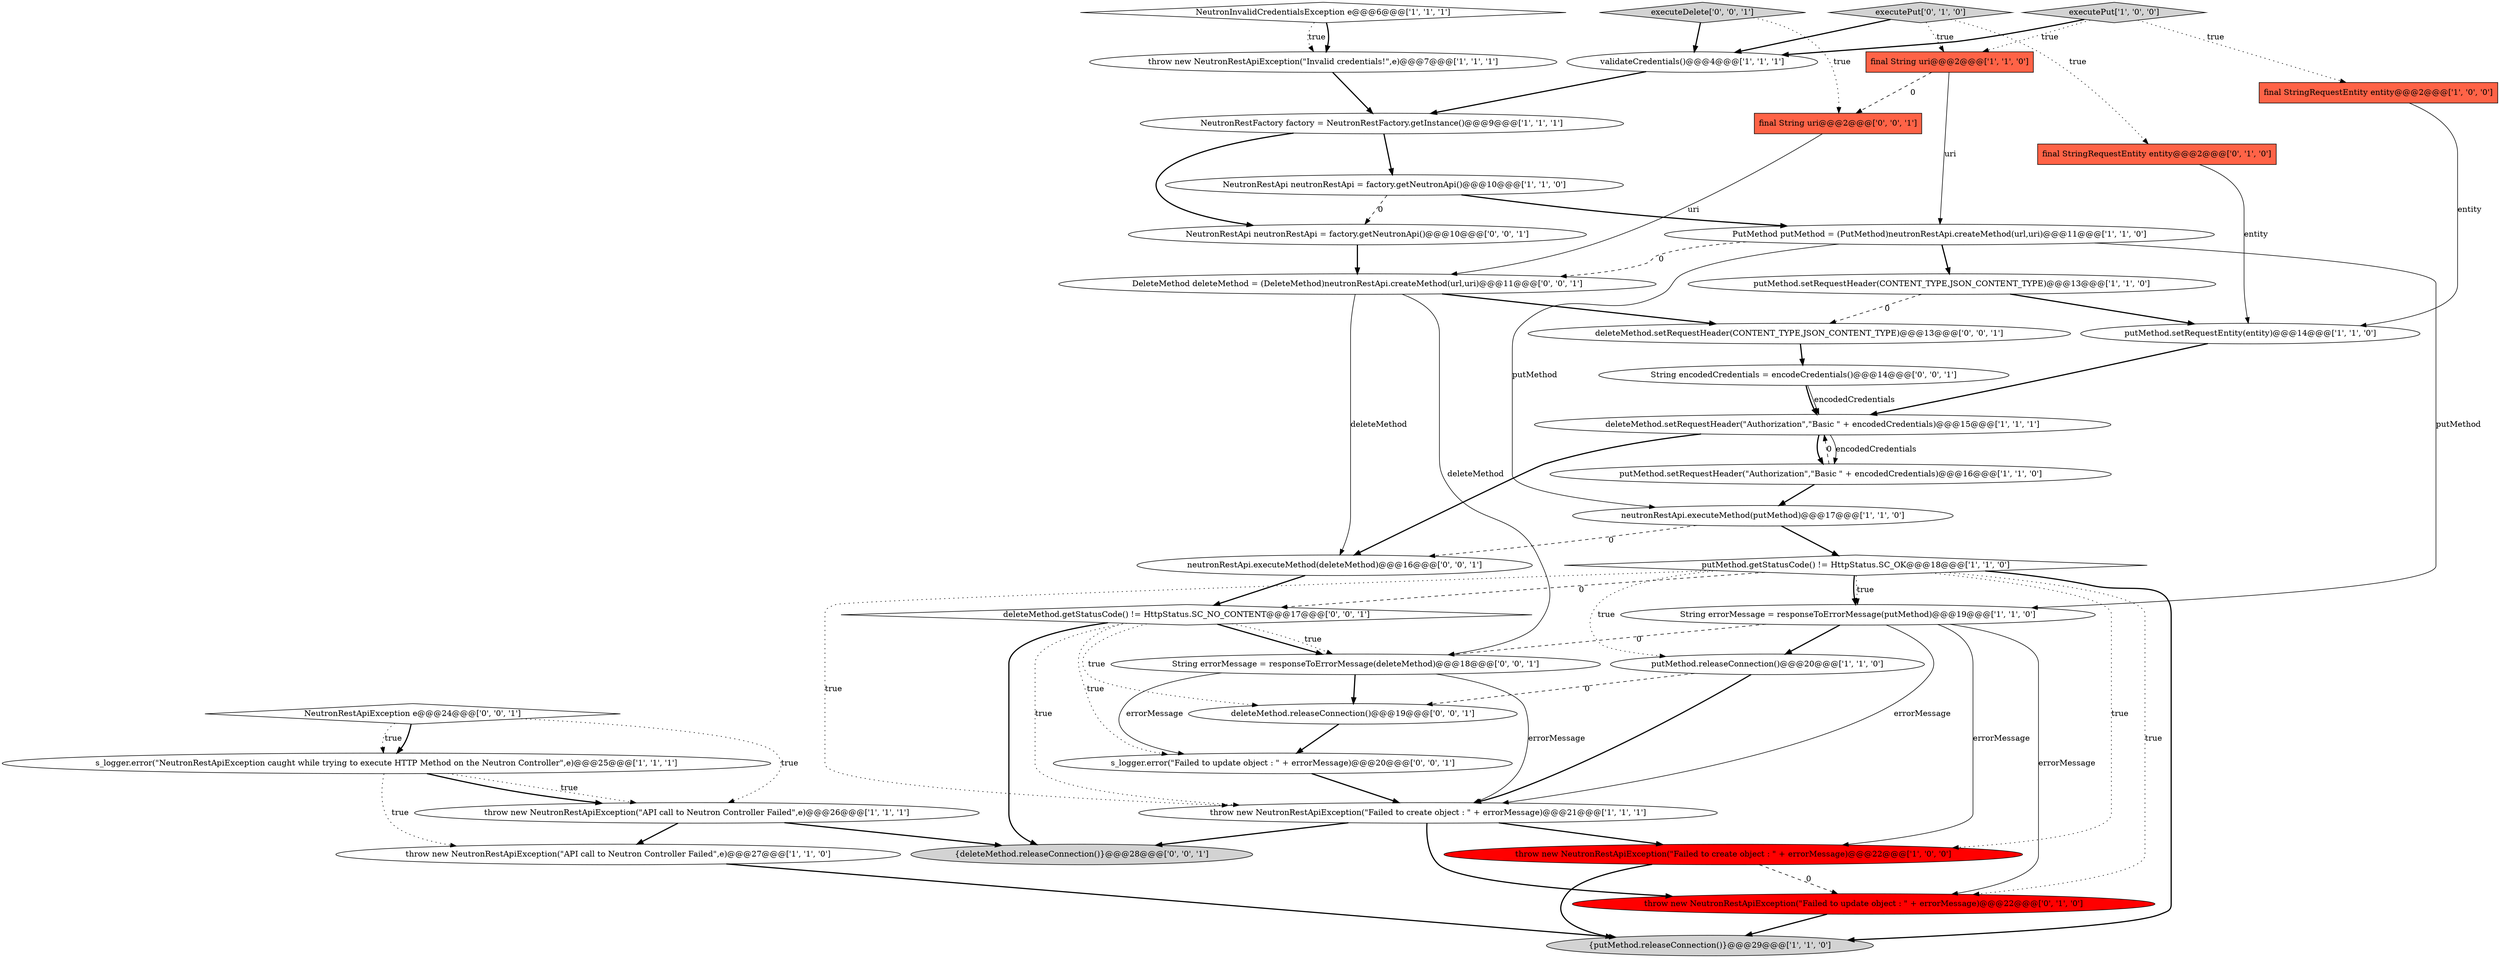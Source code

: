 digraph {
0 [style = filled, label = "throw new NeutronRestApiException(\"API call to Neutron Controller Failed\",e)@@@27@@@['1', '1', '0']", fillcolor = white, shape = ellipse image = "AAA0AAABBB1BBB"];
22 [style = filled, label = "throw new NeutronRestApiException(\"Failed to create object : \" + errorMessage)@@@21@@@['1', '1', '1']", fillcolor = white, shape = ellipse image = "AAA0AAABBB1BBB"];
32 [style = filled, label = "DeleteMethod deleteMethod = (DeleteMethod)neutronRestApi.createMethod(url,uri)@@@11@@@['0', '0', '1']", fillcolor = white, shape = ellipse image = "AAA0AAABBB3BBB"];
6 [style = filled, label = "putMethod.setRequestEntity(entity)@@@14@@@['1', '1', '0']", fillcolor = white, shape = ellipse image = "AAA0AAABBB1BBB"];
38 [style = filled, label = "executeDelete['0', '0', '1']", fillcolor = lightgray, shape = diamond image = "AAA0AAABBB3BBB"];
14 [style = filled, label = "{putMethod.releaseConnection()}@@@29@@@['1', '1', '0']", fillcolor = lightgray, shape = ellipse image = "AAA0AAABBB1BBB"];
36 [style = filled, label = "final String uri@@@2@@@['0', '0', '1']", fillcolor = tomato, shape = box image = "AAA0AAABBB3BBB"];
10 [style = filled, label = "final String uri@@@2@@@['1', '1', '0']", fillcolor = tomato, shape = box image = "AAA0AAABBB1BBB"];
2 [style = filled, label = "validateCredentials()@@@4@@@['1', '1', '1']", fillcolor = white, shape = ellipse image = "AAA0AAABBB1BBB"];
33 [style = filled, label = "NeutronRestApi neutronRestApi = factory.getNeutronApi()@@@10@@@['0', '0', '1']", fillcolor = white, shape = ellipse image = "AAA0AAABBB3BBB"];
20 [style = filled, label = "throw new NeutronRestApiException(\"API call to Neutron Controller Failed\",e)@@@26@@@['1', '1', '1']", fillcolor = white, shape = ellipse image = "AAA0AAABBB1BBB"];
24 [style = filled, label = "throw new NeutronRestApiException(\"Failed to update object : \" + errorMessage)@@@22@@@['0', '1', '0']", fillcolor = red, shape = ellipse image = "AAA1AAABBB2BBB"];
8 [style = filled, label = "NeutronRestFactory factory = NeutronRestFactory.getInstance()@@@9@@@['1', '1', '1']", fillcolor = white, shape = ellipse image = "AAA0AAABBB1BBB"];
34 [style = filled, label = "String encodedCredentials = encodeCredentials()@@@14@@@['0', '0', '1']", fillcolor = white, shape = ellipse image = "AAA0AAABBB3BBB"];
1 [style = filled, label = "final StringRequestEntity entity@@@2@@@['1', '0', '0']", fillcolor = tomato, shape = box image = "AAA0AAABBB1BBB"];
28 [style = filled, label = "neutronRestApi.executeMethod(deleteMethod)@@@16@@@['0', '0', '1']", fillcolor = white, shape = ellipse image = "AAA0AAABBB3BBB"];
35 [style = filled, label = "NeutronRestApiException e@@@24@@@['0', '0', '1']", fillcolor = white, shape = diamond image = "AAA0AAABBB3BBB"];
7 [style = filled, label = "executePut['1', '0', '0']", fillcolor = lightgray, shape = diamond image = "AAA0AAABBB1BBB"];
12 [style = filled, label = "PutMethod putMethod = (PutMethod)neutronRestApi.createMethod(url,uri)@@@11@@@['1', '1', '0']", fillcolor = white, shape = ellipse image = "AAA0AAABBB1BBB"];
37 [style = filled, label = "deleteMethod.releaseConnection()@@@19@@@['0', '0', '1']", fillcolor = white, shape = ellipse image = "AAA0AAABBB3BBB"];
29 [style = filled, label = "deleteMethod.getStatusCode() != HttpStatus.SC_NO_CONTENT@@@17@@@['0', '0', '1']", fillcolor = white, shape = diamond image = "AAA0AAABBB3BBB"];
17 [style = filled, label = "neutronRestApi.executeMethod(putMethod)@@@17@@@['1', '1', '0']", fillcolor = white, shape = ellipse image = "AAA0AAABBB1BBB"];
4 [style = filled, label = "s_logger.error(\"NeutronRestApiException caught while trying to execute HTTP Method on the Neutron Controller\",e)@@@25@@@['1', '1', '1']", fillcolor = white, shape = ellipse image = "AAA0AAABBB1BBB"];
25 [style = filled, label = "executePut['0', '1', '0']", fillcolor = lightgray, shape = diamond image = "AAA0AAABBB2BBB"];
27 [style = filled, label = "s_logger.error(\"Failed to update object : \" + errorMessage)@@@20@@@['0', '0', '1']", fillcolor = white, shape = ellipse image = "AAA0AAABBB3BBB"];
26 [style = filled, label = "{deleteMethod.releaseConnection()}@@@28@@@['0', '0', '1']", fillcolor = lightgray, shape = ellipse image = "AAA0AAABBB3BBB"];
16 [style = filled, label = "deleteMethod.setRequestHeader(\"Authorization\",\"Basic \" + encodedCredentials)@@@15@@@['1', '1', '1']", fillcolor = white, shape = ellipse image = "AAA0AAABBB1BBB"];
5 [style = filled, label = "NeutronInvalidCredentialsException e@@@6@@@['1', '1', '1']", fillcolor = white, shape = diamond image = "AAA0AAABBB1BBB"];
9 [style = filled, label = "throw new NeutronRestApiException(\"Invalid credentials!\",e)@@@7@@@['1', '1', '1']", fillcolor = white, shape = ellipse image = "AAA0AAABBB1BBB"];
23 [style = filled, label = "final StringRequestEntity entity@@@2@@@['0', '1', '0']", fillcolor = tomato, shape = box image = "AAA0AAABBB2BBB"];
31 [style = filled, label = "String errorMessage = responseToErrorMessage(deleteMethod)@@@18@@@['0', '0', '1']", fillcolor = white, shape = ellipse image = "AAA0AAABBB3BBB"];
18 [style = filled, label = "NeutronRestApi neutronRestApi = factory.getNeutronApi()@@@10@@@['1', '1', '0']", fillcolor = white, shape = ellipse image = "AAA0AAABBB1BBB"];
19 [style = filled, label = "putMethod.releaseConnection()@@@20@@@['1', '1', '0']", fillcolor = white, shape = ellipse image = "AAA0AAABBB1BBB"];
11 [style = filled, label = "putMethod.setRequestHeader(\"Authorization\",\"Basic \" + encodedCredentials)@@@16@@@['1', '1', '0']", fillcolor = white, shape = ellipse image = "AAA0AAABBB1BBB"];
15 [style = filled, label = "throw new NeutronRestApiException(\"Failed to create object : \" + errorMessage)@@@22@@@['1', '0', '0']", fillcolor = red, shape = ellipse image = "AAA1AAABBB1BBB"];
21 [style = filled, label = "putMethod.getStatusCode() != HttpStatus.SC_OK@@@18@@@['1', '1', '0']", fillcolor = white, shape = diamond image = "AAA0AAABBB1BBB"];
3 [style = filled, label = "putMethod.setRequestHeader(CONTENT_TYPE,JSON_CONTENT_TYPE)@@@13@@@['1', '1', '0']", fillcolor = white, shape = ellipse image = "AAA0AAABBB1BBB"];
30 [style = filled, label = "deleteMethod.setRequestHeader(CONTENT_TYPE,JSON_CONTENT_TYPE)@@@13@@@['0', '0', '1']", fillcolor = white, shape = ellipse image = "AAA0AAABBB3BBB"];
13 [style = filled, label = "String errorMessage = responseToErrorMessage(putMethod)@@@19@@@['1', '1', '0']", fillcolor = white, shape = ellipse image = "AAA0AAABBB1BBB"];
16->11 [style = solid, label="encodedCredentials"];
35->20 [style = dotted, label="true"];
28->29 [style = bold, label=""];
8->33 [style = bold, label=""];
32->28 [style = solid, label="deleteMethod"];
31->37 [style = bold, label=""];
22->26 [style = bold, label=""];
3->30 [style = dashed, label="0"];
22->15 [style = bold, label=""];
34->16 [style = solid, label="encodedCredentials"];
16->11 [style = bold, label=""];
7->10 [style = dotted, label="true"];
5->9 [style = bold, label=""];
15->14 [style = bold, label=""];
37->27 [style = bold, label=""];
21->15 [style = dotted, label="true"];
10->36 [style = dashed, label="0"];
11->16 [style = dashed, label="0"];
20->26 [style = bold, label=""];
8->18 [style = bold, label=""];
29->27 [style = dotted, label="true"];
13->22 [style = solid, label="errorMessage"];
12->32 [style = dashed, label="0"];
29->31 [style = bold, label=""];
1->6 [style = solid, label="entity"];
20->0 [style = bold, label=""];
4->0 [style = dotted, label="true"];
4->20 [style = dotted, label="true"];
15->24 [style = dashed, label="0"];
18->12 [style = bold, label=""];
13->24 [style = solid, label="errorMessage"];
3->6 [style = bold, label=""];
21->22 [style = dotted, label="true"];
30->34 [style = bold, label=""];
29->37 [style = dotted, label="true"];
9->8 [style = bold, label=""];
31->27 [style = solid, label="errorMessage"];
32->30 [style = bold, label=""];
27->22 [style = bold, label=""];
25->2 [style = bold, label=""];
35->4 [style = bold, label=""];
35->4 [style = dotted, label="true"];
38->2 [style = bold, label=""];
24->14 [style = bold, label=""];
29->26 [style = bold, label=""];
12->17 [style = solid, label="putMethod"];
23->6 [style = solid, label="entity"];
29->22 [style = dotted, label="true"];
32->31 [style = solid, label="deleteMethod"];
31->22 [style = solid, label="errorMessage"];
17->28 [style = dashed, label="0"];
13->19 [style = bold, label=""];
10->12 [style = solid, label="uri"];
13->15 [style = solid, label="errorMessage"];
0->14 [style = bold, label=""];
16->28 [style = bold, label=""];
21->24 [style = dotted, label="true"];
36->32 [style = solid, label="uri"];
13->31 [style = dashed, label="0"];
6->16 [style = bold, label=""];
7->2 [style = bold, label=""];
34->16 [style = bold, label=""];
21->19 [style = dotted, label="true"];
4->20 [style = bold, label=""];
5->9 [style = dotted, label="true"];
11->17 [style = bold, label=""];
33->32 [style = bold, label=""];
21->13 [style = dotted, label="true"];
12->3 [style = bold, label=""];
25->10 [style = dotted, label="true"];
22->24 [style = bold, label=""];
25->23 [style = dotted, label="true"];
7->1 [style = dotted, label="true"];
21->29 [style = dashed, label="0"];
19->22 [style = bold, label=""];
17->21 [style = bold, label=""];
19->37 [style = dashed, label="0"];
38->36 [style = dotted, label="true"];
12->13 [style = solid, label="putMethod"];
18->33 [style = dashed, label="0"];
2->8 [style = bold, label=""];
21->13 [style = bold, label=""];
21->14 [style = bold, label=""];
29->31 [style = dotted, label="true"];
}
